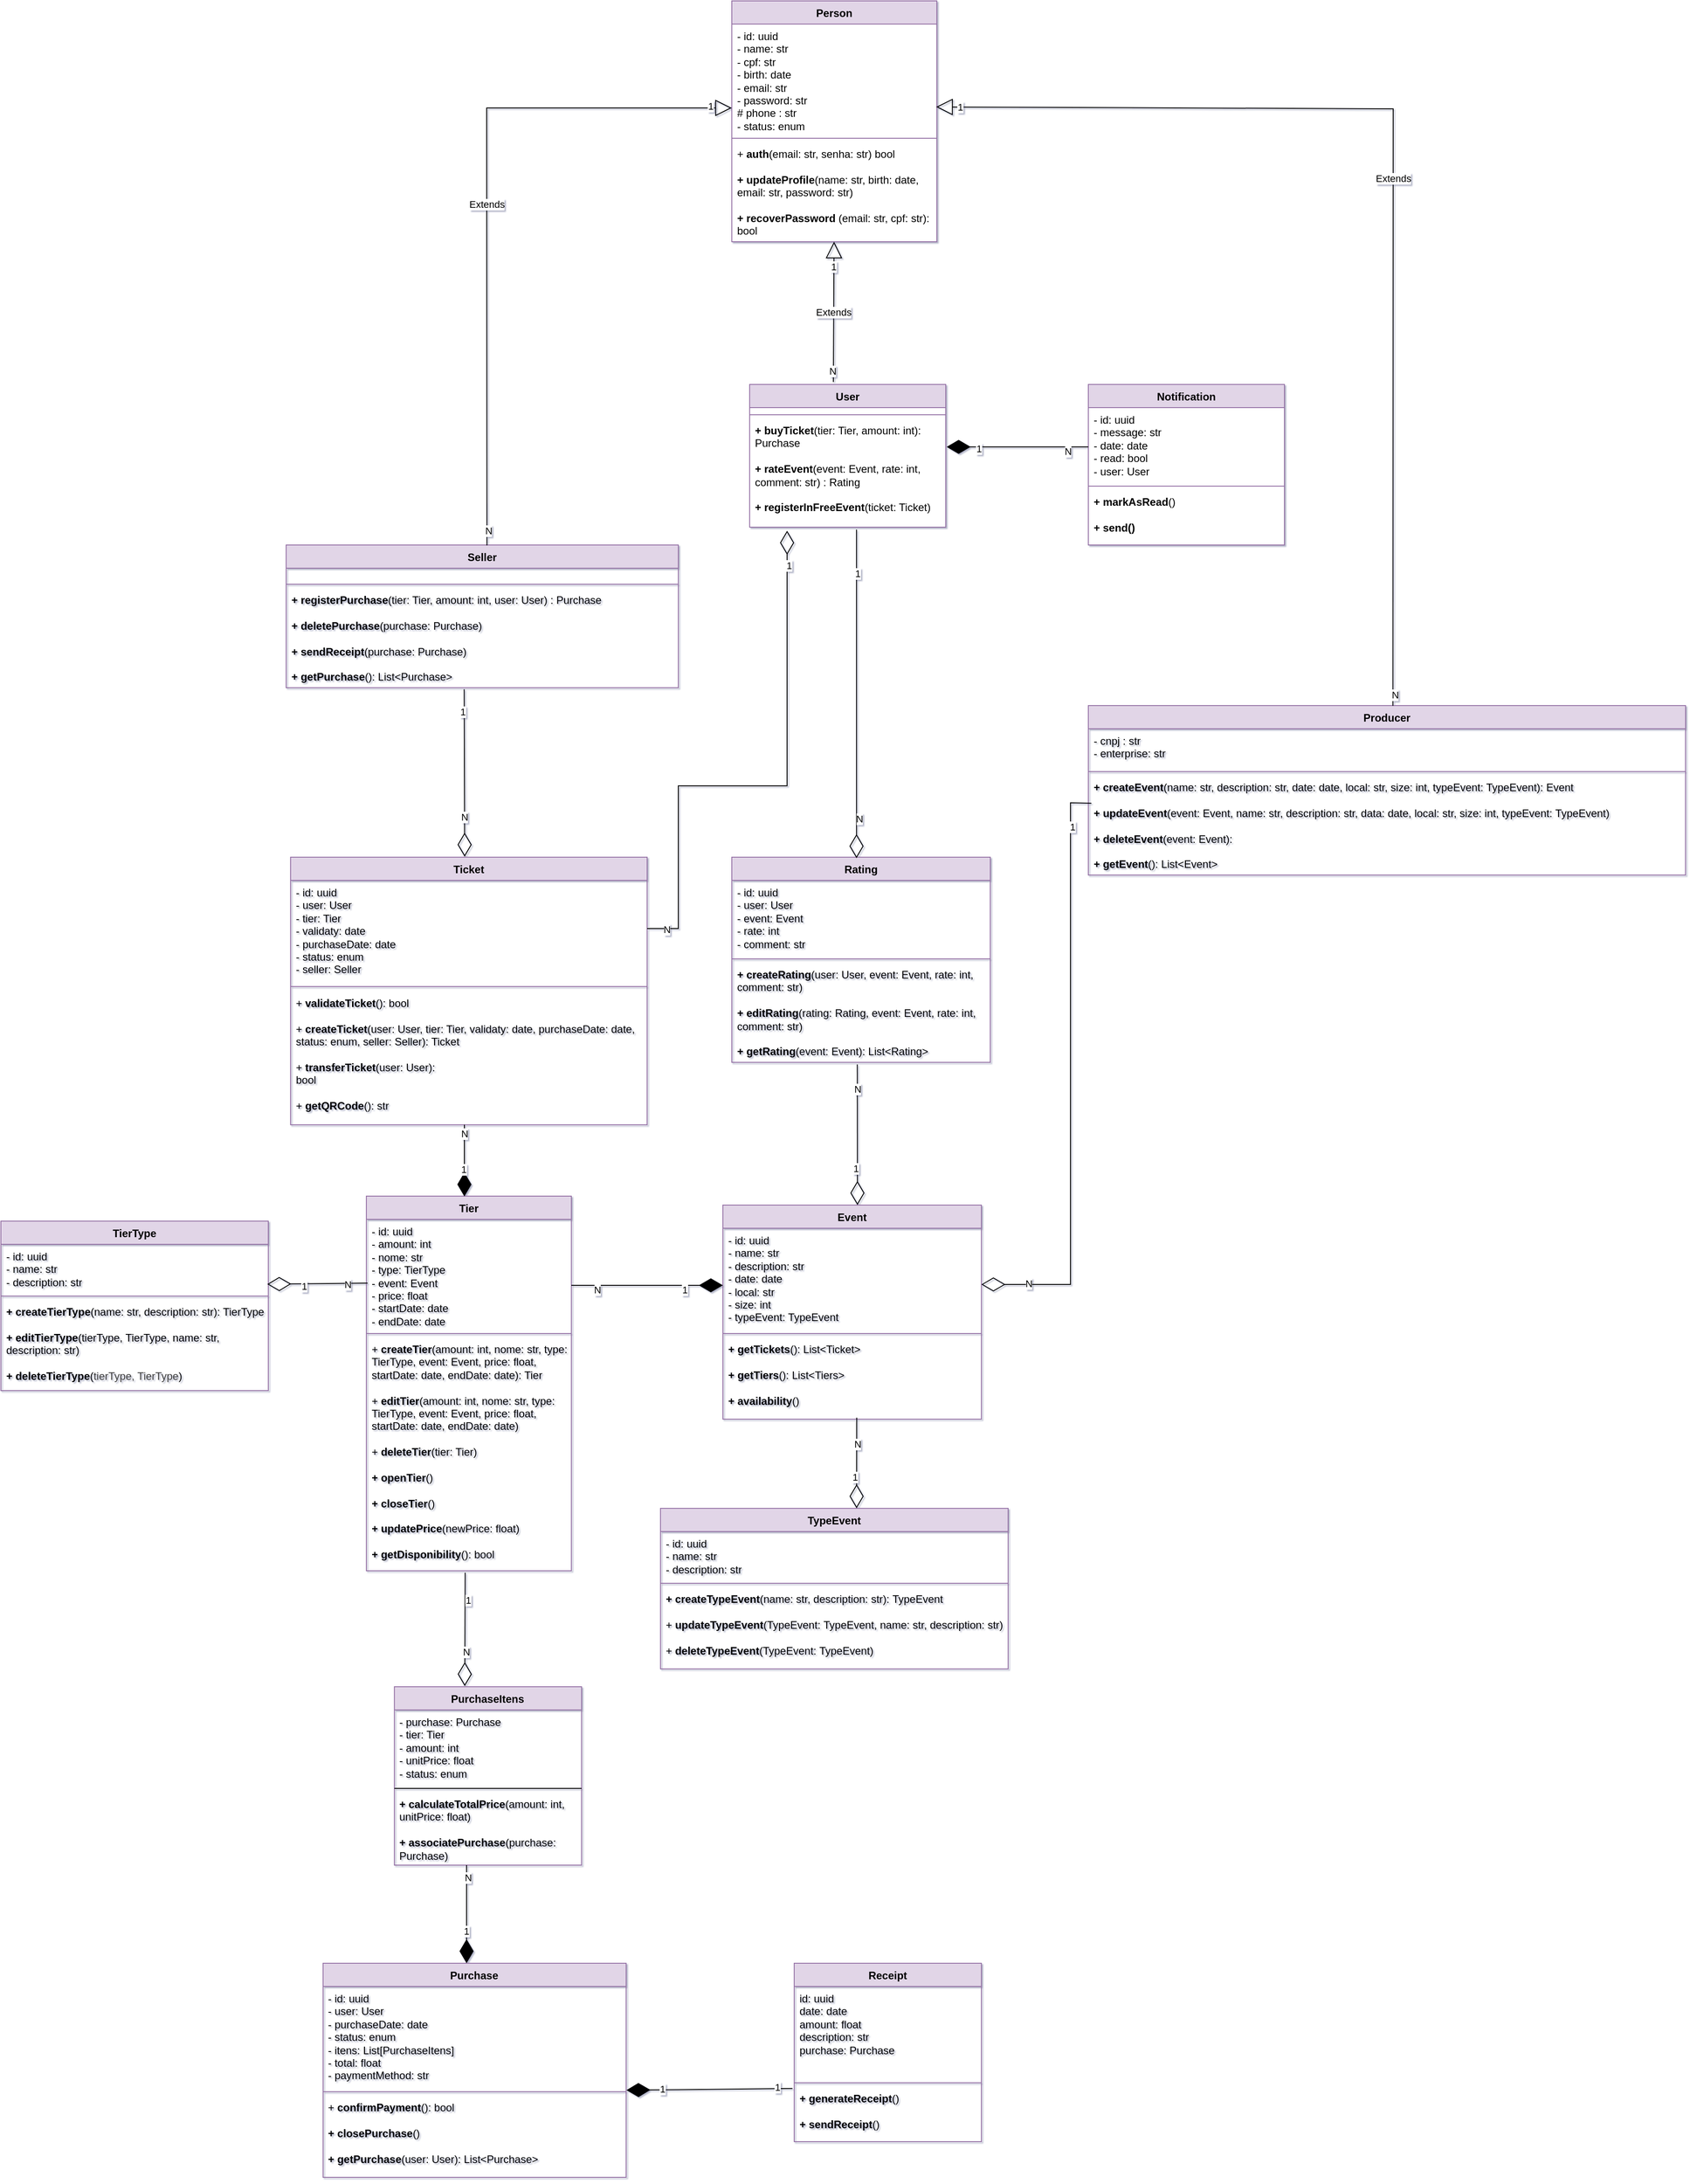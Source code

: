 <mxfile>
    <diagram id="XfVH0HAjjys5zsh1K343" name="Page-1">
        <mxGraphModel dx="1484" dy="1568" grid="1" gridSize="10" guides="1" tooltips="1" connect="1" arrows="1" fold="1" page="1" pageScale="1" pageWidth="827" pageHeight="1169" background="#ffffff" math="0" shadow="1">
            <root>
                <mxCell id="0"/>
                <mxCell id="1" parent="0"/>
                <mxCell id="6" value="Person" style="swimlane;fontStyle=1;align=center;verticalAlign=top;childLayout=stackLayout;horizontal=1;startSize=26;horizontalStack=0;resizeParent=1;resizeParentMax=0;resizeLast=0;collapsible=1;marginBottom=0;whiteSpace=wrap;html=1;fillColor=#e1d5e7;strokeColor=#9673a6;swimlaneLine=1;swimlaneFillColor=default;rounded=0;" parent="1" vertex="1">
                    <mxGeometry x="330" y="-990" width="230" height="270" as="geometry"/>
                </mxCell>
                <mxCell id="7" value="- id: uuid&lt;div&gt;- name: str&lt;/div&gt;&lt;div&gt;- cpf: str&lt;/div&gt;&lt;div&gt;- birth: date&lt;/div&gt;&lt;div&gt;&lt;div style=&quot;scrollbar-color: light-dark(#e2e2e2, #4b4b4b)&lt;br/&gt;&#x9;&#x9;&#x9;&#x9;&#x9;light-dark(#fbfbfb, var(--dark-panel-color));&quot;&gt;- email: str&lt;/div&gt;&lt;div style=&quot;scrollbar-color: light-dark(#e2e2e2, #4b4b4b)&lt;br/&gt;&#x9;&#x9;&#x9;&#x9;&#x9;light-dark(#fbfbfb, var(--dark-panel-color));&quot;&gt;- password: str&lt;/div&gt;&lt;div style=&quot;scrollbar-color: light-dark(#e2e2e2, #4b4b4b)&lt;br/&gt;&#x9;&#x9;&#x9;&#x9;&#x9;light-dark(#fbfbfb, var(--dark-panel-color));&quot;&gt;# phone : str&lt;/div&gt;&lt;/div&gt;&lt;div style=&quot;scrollbar-color: light-dark(#e2e2e2, #4b4b4b)&lt;br/&gt;&#x9;&#x9;&#x9;&#x9;&#x9;light-dark(#fbfbfb, var(--dark-panel-color));&quot;&gt;- status: enum&lt;/div&gt;&lt;div style=&quot;scrollbar-color: light-dark(#e2e2e2, #4b4b4b)&lt;br/&gt;&#x9;&#x9;&#x9;&#x9;&#x9;light-dark(#fbfbfb, var(--dark-panel-color));&quot;&gt;&lt;br&gt;&lt;/div&gt;" style="text;strokeColor=none;fillColor=none;align=left;verticalAlign=top;spacingLeft=4;spacingRight=4;overflow=hidden;rotatable=0;points=[[0,0.5],[1,0.5]];portConstraint=eastwest;whiteSpace=wrap;html=1;rounded=0;" parent="6" vertex="1">
                    <mxGeometry y="26" width="230" height="124" as="geometry"/>
                </mxCell>
                <mxCell id="8" value="" style="line;strokeWidth=1;fillColor=none;align=left;verticalAlign=middle;spacingTop=-1;spacingLeft=3;spacingRight=3;rotatable=0;labelPosition=right;points=[];portConstraint=eastwest;strokeColor=inherit;rounded=0;" parent="6" vertex="1">
                    <mxGeometry y="150" width="230" height="8" as="geometry"/>
                </mxCell>
                <mxCell id="9" value="+ &lt;b&gt;auth&lt;/b&gt;(email: str, senha: str) bool&lt;div&gt;&lt;font color=&quot;#000000&quot;&gt;&lt;br&gt;&lt;/font&gt;&lt;div&gt;&lt;b&gt;+ updateProfile&lt;/b&gt;(name: str, birth: date, email: str, password: str)&lt;/div&gt;&lt;div&gt;&lt;br&gt;&lt;/div&gt;&lt;div&gt;&lt;b&gt;+ recoverPassword &lt;/b&gt;(email: str, cpf: str): bool&lt;/div&gt;&lt;div&gt;&lt;br&gt;&lt;/div&gt;&lt;/div&gt;" style="text;strokeColor=none;fillColor=none;align=left;verticalAlign=top;spacingLeft=4;spacingRight=4;overflow=hidden;rotatable=0;points=[[0,0.5],[1,0.5]];portConstraint=eastwest;whiteSpace=wrap;html=1;rounded=0;" parent="6" vertex="1">
                    <mxGeometry y="158" width="230" height="112" as="geometry"/>
                </mxCell>
                <mxCell id="11" value="User" style="swimlane;fontStyle=1;align=center;verticalAlign=top;childLayout=stackLayout;horizontal=1;startSize=26;horizontalStack=0;resizeParent=1;resizeParentMax=0;resizeLast=0;collapsible=1;marginBottom=0;whiteSpace=wrap;html=1;fillColor=#e1d5e7;strokeColor=#9673a6;swimlaneFillColor=default;rounded=0;" parent="1" vertex="1">
                    <mxGeometry x="350" y="-560" width="220" height="160" as="geometry"/>
                </mxCell>
                <mxCell id="12" value="&lt;div style=&quot;scrollbar-color: light-dark(#e2e2e2, #4b4b4b)&lt;br/&gt;&#x9;&#x9;&#x9;&#x9;&#x9;light-dark(#fbfbfb, var(--dark-panel-color));&quot;&gt;&lt;br&gt;&lt;/div&gt;" style="text;strokeColor=none;fillColor=none;align=left;verticalAlign=top;spacingLeft=4;spacingRight=4;overflow=hidden;rotatable=0;points=[[0,0.5],[1,0.5]];portConstraint=eastwest;whiteSpace=wrap;html=1;rounded=0;" parent="11" vertex="1">
                    <mxGeometry y="26" width="220" height="4" as="geometry"/>
                </mxCell>
                <mxCell id="13" value="" style="line;strokeWidth=1;fillColor=none;align=left;verticalAlign=middle;spacingTop=-1;spacingLeft=3;spacingRight=3;rotatable=0;labelPosition=right;points=[];portConstraint=eastwest;strokeColor=inherit;rounded=0;" parent="11" vertex="1">
                    <mxGeometry y="30" width="220" height="8" as="geometry"/>
                </mxCell>
                <mxCell id="14" value="&lt;b&gt;+ buyTicket&lt;/b&gt;(tier: Tier, amount: int): Purchase&lt;div&gt;&lt;font color=&quot;#000000&quot;&gt;&lt;br&gt;&lt;/font&gt;&lt;div&gt;&lt;b&gt;+ rateEvent&lt;/b&gt;(event: Event, rate: int, comment: str) : Rating&lt;/div&gt;&lt;div&gt;&lt;br&gt;&lt;/div&gt;&lt;div&gt;&lt;b&gt;+ registerInFreeEvent&lt;/b&gt;(ticket: Ticket)&lt;/div&gt;&lt;/div&gt;" style="text;strokeColor=none;fillColor=none;align=left;verticalAlign=top;spacingLeft=4;spacingRight=4;overflow=hidden;rotatable=0;points=[[0,0.5],[1,0.5]];portConstraint=eastwest;whiteSpace=wrap;html=1;rounded=0;" parent="11" vertex="1">
                    <mxGeometry y="38" width="220" height="122" as="geometry"/>
                </mxCell>
                <mxCell id="15" value="Producer" style="swimlane;fontStyle=1;align=center;verticalAlign=top;childLayout=stackLayout;horizontal=1;startSize=26;horizontalStack=0;resizeParent=1;resizeParentMax=0;resizeLast=0;collapsible=1;marginBottom=0;whiteSpace=wrap;html=1;fillColor=#e1d5e7;strokeColor=#9673a6;rounded=0;" parent="1" vertex="1">
                    <mxGeometry x="730" y="-200" width="670" height="190" as="geometry"/>
                </mxCell>
                <mxCell id="16" value="&lt;div style=&quot;scrollbar-color: light-dark(#e2e2e2, #4b4b4b)&lt;br/&gt;&#x9;&#x9;&#x9;&#x9;&#x9;light-dark(#fbfbfb, var(--dark-panel-color));&quot;&gt;&lt;span style=&quot;background-color: transparent;&quot;&gt;- cnpj : str&lt;/span&gt;&lt;/div&gt;&lt;div style=&quot;scrollbar-color: light-dark(#e2e2e2, #4b4b4b)&lt;br/&gt;&#x9;&#x9;&#x9;&#x9;&#x9;light-dark(#fbfbfb, var(--dark-panel-color));&quot;&gt;- enterprise: str&lt;/div&gt;" style="text;strokeColor=none;fillColor=none;align=left;verticalAlign=top;spacingLeft=4;spacingRight=4;overflow=hidden;rotatable=0;points=[[0,0.5],[1,0.5]];portConstraint=eastwest;whiteSpace=wrap;html=1;rounded=0;" parent="15" vertex="1">
                    <mxGeometry y="26" width="670" height="44" as="geometry"/>
                </mxCell>
                <mxCell id="17" value="" style="line;strokeWidth=1;fillColor=none;align=left;verticalAlign=middle;spacingTop=-1;spacingLeft=3;spacingRight=3;rotatable=0;labelPosition=right;points=[];portConstraint=eastwest;strokeColor=inherit;rounded=0;" parent="15" vertex="1">
                    <mxGeometry y="70" width="670" height="8" as="geometry"/>
                </mxCell>
                <mxCell id="18" value="&lt;div&gt;&lt;font color=&quot;#000000&quot;&gt;&lt;b&gt;+ createEvent&lt;/b&gt;(name: str, description: str, date: date, local: str, size: int, typeEvent: TypeEvent): Event&lt;/font&gt;&lt;/div&gt;&lt;div&gt;&lt;font color=&quot;#000000&quot;&gt;&lt;br&gt;&lt;/font&gt;&lt;/div&gt;&lt;div&gt;&lt;b&gt;+ updateEvent&lt;/b&gt;(event: Event,&amp;nbsp;&lt;span style=&quot;color: rgb(0, 0, 0);&quot;&gt;name: str, description: str, data: date, local: str, size: int,&amp;nbsp;&lt;span style=&quot;color: rgb(0, 0, 0);&quot;&gt;typeEvent&lt;/span&gt;:&amp;nbsp;&lt;/span&gt;&lt;span style=&quot;color: rgb(0, 0, 0);&quot;&gt;TypeEvent&lt;/span&gt;)&lt;/div&gt;&lt;div&gt;&lt;br&gt;&lt;/div&gt;&lt;div&gt;&lt;b&gt;+ deleteEvent&lt;/b&gt;(event: Event):&lt;/div&gt;&lt;div&gt;&lt;br&gt;&lt;/div&gt;&lt;div&gt;&lt;b&gt;+ getEvent&lt;/b&gt;(): List&amp;lt;Event&amp;gt;&lt;/div&gt;" style="text;strokeColor=none;fillColor=none;align=left;verticalAlign=top;spacingLeft=4;spacingRight=4;overflow=hidden;rotatable=0;points=[[0,0.5],[1,0.5]];portConstraint=eastwest;whiteSpace=wrap;html=1;rounded=0;" parent="15" vertex="1">
                    <mxGeometry y="78" width="670" height="112" as="geometry"/>
                </mxCell>
                <mxCell id="26" value="Event" style="swimlane;fontStyle=1;align=center;verticalAlign=top;childLayout=stackLayout;horizontal=1;startSize=26;horizontalStack=0;resizeParent=1;resizeParentMax=0;resizeLast=0;collapsible=1;marginBottom=0;whiteSpace=wrap;html=1;fillColor=#e1d5e7;strokeColor=#9673a6;rounded=0;" parent="1" vertex="1">
                    <mxGeometry x="320" y="360" width="290" height="240" as="geometry"/>
                </mxCell>
                <mxCell id="27" value="&lt;div&gt;- id: uuid&lt;/div&gt;&lt;div&gt;- name: str&lt;/div&gt;&lt;div&gt;- description: str&lt;/div&gt;&lt;div&gt;- date: date&lt;/div&gt;&lt;div&gt;- local: str&lt;/div&gt;- size: int&lt;div&gt;- typeEvent: TypeEvent&lt;/div&gt;&lt;div&gt;&lt;br&gt;&lt;/div&gt;" style="text;strokeColor=none;fillColor=none;align=left;verticalAlign=top;spacingLeft=4;spacingRight=4;overflow=hidden;rotatable=0;points=[[0,0.5],[1,0.5]];portConstraint=eastwest;whiteSpace=wrap;html=1;rounded=0;" parent="26" vertex="1">
                    <mxGeometry y="26" width="290" height="114" as="geometry"/>
                </mxCell>
                <mxCell id="28" value="" style="line;strokeWidth=1;fillColor=none;align=left;verticalAlign=middle;spacingTop=-1;spacingLeft=3;spacingRight=3;rotatable=0;labelPosition=right;points=[];portConstraint=eastwest;strokeColor=inherit;rounded=0;" parent="26" vertex="1">
                    <mxGeometry y="140" width="290" height="8" as="geometry"/>
                </mxCell>
                <mxCell id="29" value="&lt;b&gt;+ getTickets&lt;/b&gt;(): List&amp;lt;Ticket&amp;gt;&lt;div&gt;&lt;br&gt;&lt;/div&gt;&lt;div&gt;&lt;b&gt;+ getTiers&lt;/b&gt;(): List&amp;lt;Tiers&amp;gt;&lt;/div&gt;&lt;div&gt;&lt;br&gt;&lt;/div&gt;&lt;div&gt;&lt;b&gt;+ availability&lt;/b&gt;()&lt;/div&gt;" style="text;strokeColor=none;fillColor=none;align=left;verticalAlign=top;spacingLeft=4;spacingRight=4;overflow=hidden;rotatable=0;points=[[0,0.5],[1,0.5]];portConstraint=eastwest;whiteSpace=wrap;html=1;rounded=0;" parent="26" vertex="1">
                    <mxGeometry y="148" width="290" height="92" as="geometry"/>
                </mxCell>
                <mxCell id="30" value="Ticket" style="swimlane;fontStyle=1;align=center;verticalAlign=top;childLayout=stackLayout;horizontal=1;startSize=26;horizontalStack=0;resizeParent=1;resizeParentMax=0;resizeLast=0;collapsible=1;marginBottom=0;whiteSpace=wrap;html=1;fillColor=#e1d5e7;strokeColor=#9673a6;rounded=0;" parent="1" vertex="1">
                    <mxGeometry x="-165" y="-30" width="400" height="300" as="geometry"/>
                </mxCell>
                <mxCell id="31" value="&lt;div&gt;- id: uuid&lt;/div&gt;&lt;div&gt;&lt;span style=&quot;background-color: transparent;&quot;&gt;- user: User&lt;/span&gt;&lt;/div&gt;&lt;div&gt;- tier: Tier&lt;/div&gt;&lt;div&gt;- validaty: date&lt;/div&gt;&lt;div&gt;- purchaseDate: date&lt;/div&gt;&lt;div&gt;- status: enum&lt;/div&gt;&lt;div&gt;- seller: Seller&lt;/div&gt;&lt;div&gt;&lt;br&gt;&lt;/div&gt;" style="text;strokeColor=none;fillColor=none;align=left;verticalAlign=top;spacingLeft=4;spacingRight=4;overflow=hidden;rotatable=0;points=[[0,0.5],[1,0.5]];portConstraint=eastwest;whiteSpace=wrap;html=1;rounded=0;" parent="30" vertex="1">
                    <mxGeometry y="26" width="400" height="114" as="geometry"/>
                </mxCell>
                <mxCell id="32" value="" style="line;strokeWidth=1;fillColor=none;align=left;verticalAlign=middle;spacingTop=-1;spacingLeft=3;spacingRight=3;rotatable=0;labelPosition=right;points=[];portConstraint=eastwest;strokeColor=inherit;rounded=0;" parent="30" vertex="1">
                    <mxGeometry y="140" width="400" height="10" as="geometry"/>
                </mxCell>
                <mxCell id="33" value="&lt;div&gt;+ &lt;b&gt;validateTicket&lt;/b&gt;(): bool&lt;/div&gt;&lt;div&gt;&lt;br&gt;&lt;/div&gt;&lt;div&gt;+ &lt;b&gt;createTicket&lt;/b&gt;(user: User, tier: Tier, validaty: date, purchaseDate: date, status: enum, seller: Seller): Ticket&lt;/div&gt;&lt;div&gt;&lt;br&gt;&lt;/div&gt;&lt;div&gt;+ &lt;b&gt;transferTicket&lt;/b&gt;(user: User):&amp;nbsp;&lt;/div&gt;&lt;div&gt;bool&lt;/div&gt;&lt;div&gt;&lt;br&gt;&lt;/div&gt;&lt;div&gt;+ &lt;b&gt;getQRCode&lt;/b&gt;(): str&lt;/div&gt;" style="text;strokeColor=none;fillColor=none;align=left;verticalAlign=top;spacingLeft=4;spacingRight=4;overflow=hidden;rotatable=0;points=[[0,0.5],[1,0.5]];portConstraint=eastwest;whiteSpace=wrap;html=1;rounded=0;" parent="30" vertex="1">
                    <mxGeometry y="150" width="400" height="150" as="geometry"/>
                </mxCell>
                <mxCell id="34" value="Rating" style="swimlane;fontStyle=1;align=center;verticalAlign=top;childLayout=stackLayout;horizontal=1;startSize=26;horizontalStack=0;resizeParent=1;resizeParentMax=0;resizeLast=0;collapsible=1;marginBottom=0;whiteSpace=wrap;html=1;fillColor=#e1d5e7;strokeColor=#9673a6;rounded=0;" parent="1" vertex="1">
                    <mxGeometry x="330" y="-30" width="290" height="230" as="geometry"/>
                </mxCell>
                <mxCell id="35" value="&lt;div&gt;- id: uuid&lt;/div&gt;- user: User&lt;div&gt;- event: Event&lt;/div&gt;&lt;div&gt;- rate: int&amp;nbsp;&lt;/div&gt;&lt;div&gt;- comment: str&lt;/div&gt;&lt;div&gt;&lt;br&gt;&lt;/div&gt;" style="text;strokeColor=none;fillColor=none;align=left;verticalAlign=top;spacingLeft=4;spacingRight=4;overflow=hidden;rotatable=0;points=[[0,0.5],[1,0.5]];portConstraint=eastwest;whiteSpace=wrap;html=1;rounded=0;" parent="34" vertex="1">
                    <mxGeometry y="26" width="290" height="84" as="geometry"/>
                </mxCell>
                <mxCell id="36" value="" style="line;strokeWidth=1;fillColor=none;align=left;verticalAlign=middle;spacingTop=-1;spacingLeft=3;spacingRight=3;rotatable=0;labelPosition=right;points=[];portConstraint=eastwest;strokeColor=inherit;rounded=0;" parent="34" vertex="1">
                    <mxGeometry y="110" width="290" height="8" as="geometry"/>
                </mxCell>
                <mxCell id="37" value="&lt;b&gt;+ createRating&lt;/b&gt;(user: User, event: Event, rate: int, comment: str)&lt;div&gt;&lt;font color=&quot;#000000&quot;&gt;&lt;br&gt;&lt;/font&gt;&lt;div&gt;&lt;b&gt;+ editRating&lt;/b&gt;(rating: Rating, event: Event, rate: int, comment: str)&lt;/div&gt;&lt;div&gt;&lt;br&gt;&lt;/div&gt;&lt;div&gt;&lt;b&gt;+ getRating&lt;/b&gt;(event: Event): List&amp;lt;Rating&amp;gt;&lt;/div&gt;&lt;div&gt;&lt;br&gt;&lt;/div&gt;&lt;/div&gt;" style="text;strokeColor=none;fillColor=none;align=left;verticalAlign=top;spacingLeft=4;spacingRight=4;overflow=hidden;rotatable=0;points=[[0,0.5],[1,0.5]];portConstraint=eastwest;whiteSpace=wrap;html=1;rounded=0;" parent="34" vertex="1">
                    <mxGeometry y="118" width="290" height="112" as="geometry"/>
                </mxCell>
                <mxCell id="42" value="Tier" style="swimlane;fontStyle=1;align=center;verticalAlign=top;childLayout=stackLayout;horizontal=1;startSize=26;horizontalStack=0;resizeParent=1;resizeParentMax=0;resizeLast=0;collapsible=1;marginBottom=0;whiteSpace=wrap;html=1;fillColor=#e1d5e7;strokeColor=#9673a6;rounded=0;" parent="1" vertex="1">
                    <mxGeometry x="-80" y="350" width="230" height="420" as="geometry"/>
                </mxCell>
                <mxCell id="43" value="&lt;div&gt;&lt;span style=&quot;color: rgb(0, 0, 0);&quot;&gt;- id: uuid&lt;/span&gt;&lt;/div&gt;&lt;div&gt;- amount: int&lt;/div&gt;&lt;div&gt;- nome: str&lt;/div&gt;&lt;div&gt;- type: TierType&lt;/div&gt;&lt;div&gt;- event: Event&lt;/div&gt;&lt;div&gt;- price: float&lt;/div&gt;&lt;div&gt;- startDate: date&lt;/div&gt;&lt;div&gt;- endDate: date&lt;/div&gt;" style="text;align=left;verticalAlign=top;spacingLeft=4;spacingRight=4;overflow=hidden;rotatable=0;points=[[0,0.5],[1,0.5]];portConstraint=eastwest;whiteSpace=wrap;html=1;rounded=0;" parent="42" vertex="1">
                    <mxGeometry y="26" width="230" height="124" as="geometry"/>
                </mxCell>
                <mxCell id="44" value="" style="line;strokeWidth=1;fillColor=none;align=left;verticalAlign=middle;spacingTop=-1;spacingLeft=3;spacingRight=3;rotatable=0;labelPosition=right;points=[];portConstraint=eastwest;strokeColor=inherit;rounded=0;" parent="42" vertex="1">
                    <mxGeometry y="150" width="230" height="8" as="geometry"/>
                </mxCell>
                <mxCell id="45" value="&lt;div&gt;+ &lt;b&gt;createTier&lt;/b&gt;(amount: int, nome: str, type: TierType, event: Event, price: float, startDate: date, endDate: date): Tier&lt;/div&gt;&lt;div&gt;&lt;br&gt;&lt;/div&gt;&lt;div&gt;+ &lt;b&gt;editTier&lt;/b&gt;(amount: int, nome: str, type: TierType, event: Event, price: float, startDate: date, endDate: date)&lt;/div&gt;&lt;div&gt;&lt;br&gt;&lt;/div&gt;&lt;div&gt;+ &lt;b&gt;deleteTier&lt;/b&gt;(tier: Tier)&lt;/div&gt;&lt;div&gt;&lt;br&gt;&lt;/div&gt;&lt;b&gt;+ openTier&lt;/b&gt;()&lt;div&gt;&lt;font color=&quot;#000000&quot;&gt;&lt;br&gt;&lt;/font&gt;&lt;div&gt;&lt;b&gt;+ closeTier&lt;/b&gt;()&lt;/div&gt;&lt;div&gt;&lt;br&gt;&lt;/div&gt;&lt;div&gt;&lt;b&gt;+ updatePrice&lt;/b&gt;(newPrice: float)&lt;/div&gt;&lt;div&gt;&lt;br&gt;&lt;/div&gt;&lt;div&gt;&lt;b&gt;+ getDisponibility&lt;/b&gt;(): bool&lt;/div&gt;&lt;/div&gt;" style="text;strokeColor=none;fillColor=none;align=left;verticalAlign=top;spacingLeft=4;spacingRight=4;overflow=hidden;rotatable=0;points=[[0,0.5],[1,0.5]];portConstraint=eastwest;whiteSpace=wrap;html=1;rounded=0;" parent="42" vertex="1">
                    <mxGeometry y="158" width="230" height="262" as="geometry"/>
                </mxCell>
                <mxCell id="59" value="" style="endArrow=diamondThin;endFill=1;endSize=24;html=1;entryX=0.5;entryY=0;entryDx=0;entryDy=0;rounded=0;" parent="1" edge="1">
                    <mxGeometry width="160" relative="1" as="geometry">
                        <mxPoint x="30" y="270" as="sourcePoint"/>
                        <mxPoint x="30.0" y="350.33" as="targetPoint"/>
                        <Array as="points"/>
                    </mxGeometry>
                </mxCell>
                <mxCell id="156" value="N" style="edgeLabel;html=1;align=center;verticalAlign=middle;resizable=0;points=[];rounded=0;" parent="59" connectable="0" vertex="1">
                    <mxGeometry x="-0.758" y="-1" relative="1" as="geometry">
                        <mxPoint x="1" as="offset"/>
                    </mxGeometry>
                </mxCell>
                <mxCell id="157" value="1" style="edgeLabel;html=1;align=center;verticalAlign=middle;resizable=0;points=[];rounded=0;" parent="59" connectable="0" vertex="1">
                    <mxGeometry x="0.551" y="-1" relative="1" as="geometry">
                        <mxPoint y="-13" as="offset"/>
                    </mxGeometry>
                </mxCell>
                <mxCell id="60" value="Purchase" style="swimlane;fontStyle=1;align=center;verticalAlign=top;childLayout=stackLayout;horizontal=1;startSize=26;horizontalStack=0;resizeParent=1;resizeParentMax=0;resizeLast=0;collapsible=1;marginBottom=0;whiteSpace=wrap;html=1;fillColor=#e1d5e7;strokeColor=#9673a6;rounded=0;" parent="1" vertex="1">
                    <mxGeometry x="-128.56" y="1210" width="340" height="240" as="geometry"/>
                </mxCell>
                <mxCell id="61" value="&lt;div&gt;- id: uuid&lt;/div&gt;&lt;div&gt;- user: User&lt;/div&gt;&lt;div&gt;- purchaseDate: date&lt;/div&gt;&lt;div&gt;- status: enum&lt;/div&gt;&lt;div&gt;- itens: List[PurchaseItens]&amp;nbsp;&lt;/div&gt;&lt;div&gt;- total: float&lt;/div&gt;&lt;div&gt;- paymentMethod: str&lt;/div&gt;" style="text;strokeColor=none;fillColor=none;align=left;verticalAlign=top;spacingLeft=4;spacingRight=4;overflow=hidden;rotatable=0;points=[[0,0.5],[1,0.5]];portConstraint=eastwest;whiteSpace=wrap;html=1;rounded=0;" parent="60" vertex="1">
                    <mxGeometry y="26" width="340" height="114" as="geometry"/>
                </mxCell>
                <mxCell id="62" value="" style="line;strokeWidth=1;fillColor=none;align=left;verticalAlign=middle;spacingTop=-1;spacingLeft=3;spacingRight=3;rotatable=0;labelPosition=right;points=[];portConstraint=eastwest;strokeColor=inherit;rounded=0;" parent="60" vertex="1">
                    <mxGeometry y="140" width="340" height="8" as="geometry"/>
                </mxCell>
                <mxCell id="63" value="&lt;span style=&quot;color: rgb(0, 0, 0);&quot;&gt;+&amp;nbsp;&lt;b&gt;confirmPayment&lt;/b&gt;(): bool&lt;/span&gt;&lt;div&gt;&lt;font color=&quot;#000000&quot;&gt;&lt;br&gt;&lt;/font&gt;&lt;div style=&quot;scrollbar-color: light-dark(#e2e2e2, #4b4b4b)&lt;br/&gt;&#x9;&#x9;&#x9;&#x9;&#x9;light-dark(#fbfbfb, var(--dark-panel-color));&quot;&gt;&lt;b&gt;+ closePurchase&lt;/b&gt;()&lt;/div&gt;&lt;div style=&quot;scrollbar-color: light-dark(#e2e2e2, #4b4b4b)&lt;br/&gt;&#x9;&#x9;&#x9;&#x9;&#x9;light-dark(#fbfbfb, var(--dark-panel-color));&quot;&gt;&lt;br&gt;&lt;/div&gt;&lt;div style=&quot;scrollbar-color: light-dark(#e2e2e2, #4b4b4b)&lt;br/&gt;&#x9;&#x9;&#x9;&#x9;&#x9;light-dark(#fbfbfb, var(--dark-panel-color));&quot;&gt;&lt;b&gt;+ getPurchase&lt;/b&gt;(user: User): List&amp;lt;Purchase&amp;gt;&lt;/div&gt;&lt;/div&gt;" style="text;strokeColor=none;fillColor=none;align=left;verticalAlign=top;spacingLeft=4;spacingRight=4;overflow=hidden;rotatable=0;points=[[0,0.5],[1,0.5]];portConstraint=eastwest;whiteSpace=wrap;html=1;rounded=0;" parent="60" vertex="1">
                    <mxGeometry y="148" width="340" height="92" as="geometry"/>
                </mxCell>
                <mxCell id="68" value="PurchaseItens" style="swimlane;fontStyle=1;align=center;verticalAlign=top;childLayout=stackLayout;horizontal=1;startSize=26;horizontalStack=0;resizeParent=1;resizeParentMax=0;resizeLast=0;collapsible=1;marginBottom=0;whiteSpace=wrap;html=1;fillColor=#e1d5e7;strokeColor=#9673a6;rounded=0;" parent="1" vertex="1">
                    <mxGeometry x="-48.56" y="900" width="210" height="200" as="geometry"/>
                </mxCell>
                <mxCell id="69" value="&lt;span style=&quot;background-color: transparent;&quot;&gt;- purchase: Purchase&lt;/span&gt;&lt;div&gt;- tier: Tier&lt;/div&gt;&lt;div&gt;- amount: int&lt;/div&gt;&lt;div&gt;- unitPrice: float&lt;/div&gt;&lt;div&gt;&lt;span style=&quot;background-color: transparent;&quot;&gt;- status: enum&lt;/span&gt;&lt;/div&gt;" style="text;align=left;verticalAlign=top;spacingLeft=4;spacingRight=4;overflow=hidden;rotatable=0;points=[[0,0.5],[1,0.5]];portConstraint=eastwest;whiteSpace=wrap;html=1;rounded=0;" parent="68" vertex="1">
                    <mxGeometry y="26" width="210" height="84" as="geometry"/>
                </mxCell>
                <mxCell id="70" value="" style="line;strokeWidth=1;align=left;verticalAlign=middle;spacingTop=-1;spacingLeft=3;spacingRight=3;rotatable=0;labelPosition=right;points=[];portConstraint=eastwest;rounded=0;" parent="68" vertex="1">
                    <mxGeometry y="110" width="210" height="8" as="geometry"/>
                </mxCell>
                <mxCell id="71" value="&lt;b&gt;+ calculateTotalPrice&lt;/b&gt;(amount: int, unitPrice: float)&lt;div&gt;&lt;font color=&quot;#000000&quot;&gt;&lt;br&gt;&lt;/font&gt;&lt;div&gt;&lt;b&gt;+ associatePurchase&lt;/b&gt;(purchase: Purchase)&lt;/div&gt;&lt;/div&gt;" style="text;align=left;verticalAlign=top;spacingLeft=4;spacingRight=4;overflow=hidden;rotatable=0;points=[[0,0.5],[1,0.5]];portConstraint=eastwest;whiteSpace=wrap;html=1;rounded=0;" parent="68" vertex="1">
                    <mxGeometry y="118" width="210" height="82" as="geometry"/>
                </mxCell>
                <mxCell id="72" value="" style="endArrow=diamondThin;endFill=1;endSize=24;html=1;entryX=0.5;entryY=0;entryDx=0;entryDy=0;rounded=0;" parent="1" edge="1">
                    <mxGeometry width="160" relative="1" as="geometry">
                        <mxPoint x="32.44" y="1100" as="sourcePoint"/>
                        <mxPoint x="32.44" y="1210" as="targetPoint"/>
                        <Array as="points"/>
                    </mxGeometry>
                </mxCell>
                <mxCell id="175" value="N" style="edgeLabel;html=1;align=center;verticalAlign=middle;resizable=0;points=[];rounded=0;" parent="72" connectable="0" vertex="1">
                    <mxGeometry x="-0.742" y="1" relative="1" as="geometry">
                        <mxPoint as="offset"/>
                    </mxGeometry>
                </mxCell>
                <mxCell id="176" value="1" style="edgeLabel;html=1;align=center;verticalAlign=middle;resizable=0;points=[];rounded=0;" parent="72" connectable="0" vertex="1">
                    <mxGeometry x="0.335" y="-1" relative="1" as="geometry">
                        <mxPoint as="offset"/>
                    </mxGeometry>
                </mxCell>
                <mxCell id="76" value="" style="endArrow=diamondThin;endFill=0;endSize=24;html=1;exitX=0.465;exitY=1.021;exitDx=0;exitDy=0;exitPerimeter=0;entryX=0.5;entryY=0;entryDx=0;entryDy=0;rounded=0;" parent="1" edge="1">
                    <mxGeometry width="160" relative="1" as="geometry">
                        <mxPoint x="470.79" y="202.352" as="sourcePoint"/>
                        <mxPoint x="470.94" y="360.0" as="targetPoint"/>
                        <Array as="points"/>
                    </mxGeometry>
                </mxCell>
                <mxCell id="165" value="N" style="edgeLabel;html=1;align=center;verticalAlign=middle;resizable=0;points=[];rounded=0;" parent="76" connectable="0" vertex="1">
                    <mxGeometry x="-0.666" relative="1" as="geometry">
                        <mxPoint y="1" as="offset"/>
                    </mxGeometry>
                </mxCell>
                <mxCell id="166" value="1" style="edgeLabel;html=1;align=center;verticalAlign=middle;resizable=0;points=[];rounded=0;" parent="76" connectable="0" vertex="1">
                    <mxGeometry x="0.467" y="-2" relative="1" as="geometry">
                        <mxPoint y="1" as="offset"/>
                    </mxGeometry>
                </mxCell>
                <mxCell id="77" value="" style="endArrow=diamondThin;endFill=0;endSize=24;html=1;entryX=0.191;entryY=1.033;entryDx=0;entryDy=0;entryPerimeter=0;rounded=0;" parent="1" target="14" edge="1">
                    <mxGeometry width="160" relative="1" as="geometry">
                        <mxPoint x="235" y="50" as="sourcePoint"/>
                        <mxPoint x="350" y="-330" as="targetPoint"/>
                        <Array as="points">
                            <mxPoint x="270" y="50"/>
                            <mxPoint x="270" y="-110"/>
                            <mxPoint x="330" y="-110"/>
                            <mxPoint x="392" y="-110"/>
                        </Array>
                    </mxGeometry>
                </mxCell>
                <mxCell id="153" value="1" style="edgeLabel;html=1;align=center;verticalAlign=middle;resizable=0;points=[];rounded=0;" parent="77" connectable="0" vertex="1">
                    <mxGeometry x="0.871" y="-2" relative="1" as="geometry">
                        <mxPoint as="offset"/>
                    </mxGeometry>
                </mxCell>
                <mxCell id="154" value="N" style="edgeLabel;html=1;align=center;verticalAlign=middle;resizable=0;points=[];rounded=0;" parent="77" connectable="0" vertex="1">
                    <mxGeometry x="-0.927" y="-1" relative="1" as="geometry">
                        <mxPoint as="offset"/>
                    </mxGeometry>
                </mxCell>
                <mxCell id="80" value="TypeEvent" style="swimlane;fontStyle=1;align=center;verticalAlign=top;childLayout=stackLayout;horizontal=1;startSize=26;horizontalStack=0;resizeParent=1;resizeParentMax=0;resizeLast=0;collapsible=1;marginBottom=0;whiteSpace=wrap;html=1;fillColor=#e1d5e7;strokeColor=#9673a6;rounded=0;" parent="1" vertex="1">
                    <mxGeometry x="250" y="700" width="390" height="180" as="geometry"/>
                </mxCell>
                <mxCell id="81" value="&lt;div&gt;- id: uuid&lt;/div&gt;&lt;div&gt;- name: str&lt;/div&gt;&lt;div&gt;- description: str&lt;/div&gt;" style="text;strokeColor=none;fillColor=none;align=left;verticalAlign=top;spacingLeft=4;spacingRight=4;overflow=hidden;rotatable=0;points=[[0,0.5],[1,0.5]];portConstraint=eastwest;whiteSpace=wrap;html=1;rounded=0;" parent="80" vertex="1">
                    <mxGeometry y="26" width="390" height="54" as="geometry"/>
                </mxCell>
                <mxCell id="82" value="" style="line;strokeWidth=1;fillColor=none;align=left;verticalAlign=middle;spacingTop=-1;spacingLeft=3;spacingRight=3;rotatable=0;labelPosition=right;points=[];portConstraint=eastwest;strokeColor=inherit;rounded=0;" parent="80" vertex="1">
                    <mxGeometry y="80" width="390" height="8" as="geometry"/>
                </mxCell>
                <mxCell id="83" value="&lt;b&gt;+ createTypeEvent&lt;/b&gt;(name: str, description: str):&amp;nbsp;&lt;span style=&quot;color: rgb(0, 0, 0);&quot;&gt;TypeEvent&lt;/span&gt;&lt;div&gt;&lt;font color=&quot;#000000&quot;&gt;&lt;br&gt;&lt;/font&gt;&lt;/div&gt;&lt;div&gt;&lt;font color=&quot;#000000&quot;&gt;+&amp;nbsp;&lt;b&gt;updateTypeEvent&lt;/b&gt;(&lt;span style=&quot;color: rgb(0, 0, 0);&quot;&gt;TypeEvent&lt;/span&gt;:&amp;nbsp;&lt;span style=&quot;color: rgb(0, 0, 0);&quot;&gt;TypeEvent&lt;/span&gt;,&amp;nbsp;&lt;span style=&quot;color: rgb(0, 0, 0);&quot;&gt;name: str, description: str&lt;/span&gt;)&lt;/font&gt;&lt;/div&gt;&lt;div&gt;&lt;font color=&quot;#000000&quot;&gt;&lt;br&gt;&lt;/font&gt;&lt;/div&gt;&lt;div&gt;&lt;font color=&quot;#000000&quot;&gt;+&amp;nbsp;&lt;b&gt;deleteTypeEvent&lt;/b&gt;(&lt;span style=&quot;color: rgb(0, 0, 0);&quot;&gt;TypeEvent&lt;/span&gt;:&amp;nbsp;&lt;span style=&quot;color: rgb(0, 0, 0);&quot;&gt;TypeEvent&lt;/span&gt;)&lt;br&gt;&lt;/font&gt;&lt;div&gt;&lt;br&gt;&lt;/div&gt;&lt;/div&gt;" style="text;strokeColor=none;fillColor=none;align=left;verticalAlign=top;spacingLeft=4;spacingRight=4;overflow=hidden;rotatable=0;points=[[0,0.5],[1,0.5]];portConstraint=eastwest;whiteSpace=wrap;html=1;rounded=0;" parent="80" vertex="1">
                    <mxGeometry y="88" width="390" height="92" as="geometry"/>
                </mxCell>
                <mxCell id="84" value="TierType" style="swimlane;fontStyle=1;align=center;verticalAlign=top;childLayout=stackLayout;horizontal=1;startSize=26;horizontalStack=0;resizeParent=1;resizeParentMax=0;resizeLast=0;collapsible=1;marginBottom=0;whiteSpace=wrap;html=1;fillColor=#e1d5e7;strokeColor=#9673a6;rounded=0;" parent="1" vertex="1">
                    <mxGeometry x="-490" y="378" width="300" height="190" as="geometry"/>
                </mxCell>
                <mxCell id="85" value="&lt;div&gt;&lt;span style=&quot;color: rgb(0, 0, 0);&quot;&gt;- id: uuid&lt;/span&gt;&lt;/div&gt;&lt;div&gt;- name: str&lt;/div&gt;&lt;div&gt;- description: str&lt;/div&gt;" style="text;strokeColor=none;fillColor=none;align=left;verticalAlign=top;spacingLeft=4;spacingRight=4;overflow=hidden;rotatable=0;points=[[0,0.5],[1,0.5]];portConstraint=eastwest;whiteSpace=wrap;html=1;rounded=0;" parent="84" vertex="1">
                    <mxGeometry y="26" width="300" height="54" as="geometry"/>
                </mxCell>
                <mxCell id="86" value="" style="line;strokeWidth=1;fillColor=none;align=left;verticalAlign=middle;spacingTop=-1;spacingLeft=3;spacingRight=3;rotatable=0;labelPosition=right;points=[];portConstraint=eastwest;strokeColor=inherit;rounded=0;" parent="84" vertex="1">
                    <mxGeometry y="80" width="300" height="8" as="geometry"/>
                </mxCell>
                <mxCell id="87" value="&lt;b&gt;+ createTierType&lt;/b&gt;(name: str, description: str): TierType&lt;div&gt;&lt;br&gt;&lt;/div&gt;&lt;div&gt;&lt;b&gt;+ editTierType&lt;/b&gt;(tierType, TierType,&amp;nbsp;&lt;span style=&quot;color: rgb(0, 0, 0);&quot;&gt;name: str, description: str&lt;/span&gt;)&lt;/div&gt;&lt;div&gt;&lt;br&gt;&lt;/div&gt;&lt;div&gt;&lt;b&gt;+ deleteTierType&lt;/b&gt;(&lt;span style=&quot;color: rgb(63, 63, 63);&quot;&gt;tierType, TierType&lt;/span&gt;)&lt;/div&gt;" style="text;strokeColor=none;fillColor=none;align=left;verticalAlign=top;spacingLeft=4;spacingRight=4;overflow=hidden;rotatable=0;points=[[0,0.5],[1,0.5]];portConstraint=eastwest;whiteSpace=wrap;html=1;rounded=0;" parent="84" vertex="1">
                    <mxGeometry y="88" width="300" height="102" as="geometry"/>
                </mxCell>
                <mxCell id="91" value="" style="endArrow=diamondThin;endFill=0;endSize=24;html=1;exitX=0.432;exitY=0.982;exitDx=0;exitDy=0;exitPerimeter=0;rounded=0;" parent="1" edge="1">
                    <mxGeometry width="160" relative="1" as="geometry">
                        <mxPoint x="470.15" y="598.344" as="sourcePoint"/>
                        <mxPoint x="470.001" y="700" as="targetPoint"/>
                    </mxGeometry>
                </mxCell>
                <mxCell id="173" value="1" style="edgeLabel;html=1;align=center;verticalAlign=middle;resizable=0;points=[];rounded=0;" parent="91" connectable="0" vertex="1">
                    <mxGeometry x="0.321" y="-2" relative="1" as="geometry">
                        <mxPoint y="-1" as="offset"/>
                    </mxGeometry>
                </mxCell>
                <mxCell id="174" value="N" style="edgeLabel;html=1;align=center;verticalAlign=middle;resizable=0;points=[];rounded=0;" parent="91" connectable="0" vertex="1">
                    <mxGeometry x="-0.406" y="1" relative="1" as="geometry">
                        <mxPoint y="-1" as="offset"/>
                    </mxGeometry>
                </mxCell>
                <mxCell id="95" value="" style="endArrow=diamondThin;endFill=1;endSize=24;html=1;exitX=1.001;exitY=0.715;exitDx=0;exitDy=0;exitPerimeter=0;entryX=0.017;entryY=0.69;entryDx=0;entryDy=0;entryPerimeter=0;rounded=0;" parent="1" edge="1">
                    <mxGeometry width="160" relative="1" as="geometry">
                        <mxPoint x="150.0" y="450.0" as="sourcePoint"/>
                        <mxPoint x="320" y="450" as="targetPoint"/>
                    </mxGeometry>
                </mxCell>
                <mxCell id="159" value="N" style="edgeLabel;html=1;align=center;verticalAlign=middle;resizable=0;points=[];rounded=0;" parent="95" connectable="0" vertex="1">
                    <mxGeometry x="-0.611" relative="1" as="geometry">
                        <mxPoint x="-4" y="5" as="offset"/>
                    </mxGeometry>
                </mxCell>
                <mxCell id="160" value="1" style="edgeLabel;html=1;align=center;verticalAlign=middle;resizable=0;points=[];rounded=0;" parent="95" connectable="0" vertex="1">
                    <mxGeometry x="0.491" y="-5" relative="1" as="geometry">
                        <mxPoint as="offset"/>
                    </mxGeometry>
                </mxCell>
                <mxCell id="108" value="Seller" style="swimlane;fontStyle=1;align=center;verticalAlign=top;childLayout=stackLayout;horizontal=1;startSize=26;horizontalStack=0;resizeParent=1;resizeParentMax=0;resizeLast=0;collapsible=1;marginBottom=0;whiteSpace=wrap;html=1;fillColor=#e1d5e7;strokeColor=#9673a6;rounded=0;" parent="1" vertex="1">
                    <mxGeometry x="-170" y="-380" width="440" height="160" as="geometry"/>
                </mxCell>
                <mxCell id="109" value="&lt;div style=&quot;scrollbar-color: light-dark(#e2e2e2, #4b4b4b)&lt;br/&gt;&#x9;&#x9;&#x9;&#x9;&#x9;light-dark(#fbfbfb, var(--dark-panel-color));&quot;&gt;&lt;br&gt;&lt;/div&gt;" style="text;strokeColor=none;fillColor=none;align=left;verticalAlign=top;spacingLeft=4;spacingRight=4;overflow=hidden;rotatable=0;points=[[0,0.5],[1,0.5]];portConstraint=eastwest;whiteSpace=wrap;html=1;rounded=0;" parent="108" vertex="1">
                    <mxGeometry y="26" width="440" height="14" as="geometry"/>
                </mxCell>
                <mxCell id="110" value="" style="line;strokeWidth=1;fillColor=none;align=left;verticalAlign=middle;spacingTop=-1;spacingLeft=3;spacingRight=3;rotatable=0;labelPosition=right;points=[];portConstraint=eastwest;strokeColor=inherit;rounded=0;" parent="108" vertex="1">
                    <mxGeometry y="40" width="440" height="8" as="geometry"/>
                </mxCell>
                <mxCell id="111" value="&lt;b&gt;+ registerPurchase&lt;/b&gt;(tier: Tier, amount: int, user: User) : Purchase&lt;div&gt;&lt;font color=&quot;#000000&quot;&gt;&lt;br&gt;&lt;/font&gt;&lt;div&gt;&lt;b&gt;+ deletePurchase&lt;/b&gt;(purchase: Purchase)&lt;/div&gt;&lt;div&gt;&lt;br&gt;&lt;/div&gt;&lt;div&gt;&lt;b&gt;+ sendReceipt&lt;/b&gt;(purchase: Purchase)&lt;/div&gt;&lt;div&gt;&lt;br&gt;&lt;/div&gt;&lt;div&gt;&lt;b&gt;+ getPurchase&lt;/b&gt;(): List&amp;lt;Purchase&amp;gt;&lt;/div&gt;&lt;div&gt;&lt;br&gt;&lt;/div&gt;&lt;/div&gt;" style="text;strokeColor=none;fillColor=none;align=left;verticalAlign=top;spacingLeft=4;spacingRight=4;overflow=hidden;rotatable=0;points=[[0,0.5],[1,0.5]];portConstraint=eastwest;whiteSpace=wrap;html=1;rounded=0;" parent="108" vertex="1">
                    <mxGeometry y="48" width="440" height="112" as="geometry"/>
                </mxCell>
                <mxCell id="112" value="Extends" style="endArrow=block;endSize=16;endFill=0;html=1;exitX=0.512;exitY=0.003;exitDx=0;exitDy=0;exitPerimeter=0;rounded=0;" parent="1" source="108" edge="1">
                    <mxGeometry width="160" relative="1" as="geometry">
                        <mxPoint x="-10" y="-310" as="sourcePoint"/>
                        <mxPoint x="330" y="-870" as="targetPoint"/>
                        <Array as="points">
                            <mxPoint x="55" y="-870"/>
                        </Array>
                    </mxGeometry>
                </mxCell>
                <mxCell id="182" value="N" style="edgeLabel;html=1;align=center;verticalAlign=middle;resizable=0;points=[];" connectable="0" vertex="1" parent="112">
                    <mxGeometry x="-0.957" y="-1" relative="1" as="geometry">
                        <mxPoint as="offset"/>
                    </mxGeometry>
                </mxCell>
                <mxCell id="124" value="" style="endArrow=diamondThin;endFill=0;endSize=24;html=1;entryX=0.524;entryY=-0.002;entryDx=0;entryDy=0;exitX=0.454;exitY=1.016;exitDx=0;exitDy=0;exitPerimeter=0;entryPerimeter=0;rounded=0;" parent="1" edge="1" source="111">
                    <mxGeometry width="160" relative="1" as="geometry">
                        <mxPoint x="30.4" y="-167.424" as="sourcePoint"/>
                        <mxPoint x="30.32" y="-30.52" as="targetPoint"/>
                    </mxGeometry>
                </mxCell>
                <mxCell id="179" value="N" style="edgeLabel;html=1;align=center;verticalAlign=middle;resizable=0;points=[];rounded=0;" parent="124" connectable="0" vertex="1">
                    <mxGeometry x="0.514" relative="1" as="geometry">
                        <mxPoint y="1" as="offset"/>
                    </mxGeometry>
                </mxCell>
                <mxCell id="180" value="1" style="edgeLabel;html=1;align=center;verticalAlign=middle;resizable=0;points=[];rounded=0;" parent="124" connectable="0" vertex="1">
                    <mxGeometry x="-0.744" y="-2" relative="1" as="geometry">
                        <mxPoint y="1" as="offset"/>
                    </mxGeometry>
                </mxCell>
                <mxCell id="127" value="" style="endArrow=diamondThin;endFill=0;endSize=24;html=1;exitX=0.006;exitY=0.577;exitDx=0;exitDy=0;exitPerimeter=0;entryX=0.996;entryY=0.827;entryDx=0;entryDy=0;entryPerimeter=0;rounded=0;" parent="1" source="43" target="85" edge="1">
                    <mxGeometry width="160" relative="1" as="geometry">
                        <mxPoint x="-130" y="449" as="sourcePoint"/>
                        <mxPoint x="-190" y="450" as="targetPoint"/>
                        <Array as="points"/>
                    </mxGeometry>
                </mxCell>
                <mxCell id="171" value="1" style="edgeLabel;html=1;align=center;verticalAlign=middle;resizable=0;points=[];rounded=0;" parent="127" connectable="0" vertex="1">
                    <mxGeometry x="0.279" y="2" relative="1" as="geometry">
                        <mxPoint as="offset"/>
                    </mxGeometry>
                </mxCell>
                <mxCell id="172" value="N" style="edgeLabel;html=1;align=center;verticalAlign=middle;resizable=0;points=[];rounded=0;" parent="127" connectable="0" vertex="1">
                    <mxGeometry x="-0.595" y="1" relative="1" as="geometry">
                        <mxPoint as="offset"/>
                    </mxGeometry>
                </mxCell>
                <mxCell id="128" value="" style="endArrow=diamondThin;endFill=0;endSize=24;html=1;entryX=0.376;entryY=-0.003;entryDx=0;entryDy=0;entryPerimeter=0;rounded=0;exitX=0.482;exitY=1.008;exitDx=0;exitDy=0;exitPerimeter=0;" parent="1" target="68" edge="1" source="45">
                    <mxGeometry width="160" relative="1" as="geometry">
                        <mxPoint x="30" y="750" as="sourcePoint"/>
                        <mxPoint x="31.12" y="730.18" as="targetPoint"/>
                        <Array as="points"/>
                    </mxGeometry>
                </mxCell>
                <mxCell id="177" value="N" style="edgeLabel;html=1;align=center;verticalAlign=middle;resizable=0;points=[];rounded=0;" parent="128" connectable="0" vertex="1">
                    <mxGeometry x="0.399" y="1" relative="1" as="geometry">
                        <mxPoint as="offset"/>
                    </mxGeometry>
                </mxCell>
                <mxCell id="178" value="1" style="edgeLabel;html=1;align=center;verticalAlign=middle;resizable=0;points=[];rounded=0;" parent="128" connectable="0" vertex="1">
                    <mxGeometry x="-0.522" y="3" relative="1" as="geometry">
                        <mxPoint as="offset"/>
                    </mxGeometry>
                </mxCell>
                <mxCell id="131" value="" style="endArrow=diamondThin;endFill=0;endSize=24;html=1;exitX=0.005;exitY=0.112;exitDx=0;exitDy=0;exitPerimeter=0;rounded=0;" parent="1" edge="1">
                    <mxGeometry width="160" relative="1" as="geometry">
                        <mxPoint x="733.35" y="-90.456" as="sourcePoint"/>
                        <mxPoint x="610" y="449" as="targetPoint"/>
                        <Array as="points">
                            <mxPoint x="710" y="-91"/>
                            <mxPoint x="710" y="69"/>
                            <mxPoint x="710" y="449"/>
                        </Array>
                    </mxGeometry>
                </mxCell>
                <mxCell id="161" value="1" style="edgeLabel;html=1;align=center;verticalAlign=middle;resizable=0;points=[];rounded=0;" parent="131" connectable="0" vertex="1">
                    <mxGeometry x="-0.849" y="2" relative="1" as="geometry">
                        <mxPoint as="offset"/>
                    </mxGeometry>
                </mxCell>
                <mxCell id="162" value="N" style="edgeLabel;html=1;align=center;verticalAlign=middle;resizable=0;points=[];rounded=0;" parent="131" connectable="0" vertex="1">
                    <mxGeometry x="0.84" y="-1" relative="1" as="geometry">
                        <mxPoint as="offset"/>
                    </mxGeometry>
                </mxCell>
                <mxCell id="134" value="Extends" style="endArrow=block;endSize=16;endFill=0;html=1;entryX=0.997;entryY=0.749;entryDx=0;entryDy=0;entryPerimeter=0;exitX=0.51;exitY=0.001;exitDx=0;exitDy=0;exitPerimeter=0;rounded=0;" parent="1" source="15" target="7" edge="1">
                    <mxGeometry width="160" relative="1" as="geometry">
                        <mxPoint x="1070" y="200" as="sourcePoint"/>
                        <mxPoint x="330" y="-500" as="targetPoint"/>
                        <Array as="points">
                            <mxPoint x="1072" y="-869"/>
                        </Array>
                    </mxGeometry>
                </mxCell>
                <mxCell id="186" value="1" style="edgeLabel;html=1;align=center;verticalAlign=middle;resizable=0;points=[];" connectable="0" vertex="1" parent="134">
                    <mxGeometry x="0.955" relative="1" as="geometry">
                        <mxPoint as="offset"/>
                    </mxGeometry>
                </mxCell>
                <mxCell id="187" value="N" style="edgeLabel;html=1;align=center;verticalAlign=middle;resizable=0;points=[];" connectable="0" vertex="1" parent="134">
                    <mxGeometry x="-0.979" y="-2" relative="1" as="geometry">
                        <mxPoint as="offset"/>
                    </mxGeometry>
                </mxCell>
                <mxCell id="135" value="Extends" style="endArrow=block;endSize=16;endFill=0;html=1;exitX=0.427;exitY=-0.017;exitDx=0;exitDy=0;exitPerimeter=0;rounded=0;" parent="1" source="11" target="9" edge="1">
                    <mxGeometry width="160" relative="1" as="geometry">
                        <mxPoint x="390" y="-370" as="sourcePoint"/>
                        <mxPoint x="444" y="-724" as="targetPoint"/>
                        <Array as="points"/>
                    </mxGeometry>
                </mxCell>
                <mxCell id="183" value="1" style="edgeLabel;html=1;align=center;verticalAlign=middle;resizable=0;points=[];" connectable="0" vertex="1" parent="135">
                    <mxGeometry x="0.647" y="1" relative="1" as="geometry">
                        <mxPoint as="offset"/>
                    </mxGeometry>
                </mxCell>
                <mxCell id="184" value="N" style="edgeLabel;html=1;align=center;verticalAlign=middle;resizable=0;points=[];" connectable="0" vertex="1" parent="135">
                    <mxGeometry x="-0.842" y="1" relative="1" as="geometry">
                        <mxPoint as="offset"/>
                    </mxGeometry>
                </mxCell>
                <mxCell id="136" value="" style="endArrow=diamondThin;endFill=0;endSize=24;html=1;entryX=0.448;entryY=0.005;entryDx=0;entryDy=0;exitX=0.545;exitY=1.023;exitDx=0;exitDy=0;exitPerimeter=0;entryPerimeter=0;rounded=0;" parent="1" edge="1" source="14">
                    <mxGeometry width="160" relative="1" as="geometry">
                        <mxPoint x="470.44" y="-339.736" as="sourcePoint"/>
                        <mxPoint x="469.92" y="-28.85" as="targetPoint"/>
                        <Array as="points"/>
                    </mxGeometry>
                </mxCell>
                <mxCell id="167" value="N" style="edgeLabel;html=1;align=center;verticalAlign=middle;resizable=0;points=[];rounded=0;" parent="136" connectable="0" vertex="1">
                    <mxGeometry x="0.755" y="3" relative="1" as="geometry">
                        <mxPoint y="1" as="offset"/>
                    </mxGeometry>
                </mxCell>
                <mxCell id="168" value="1" style="edgeLabel;html=1;align=center;verticalAlign=middle;resizable=0;points=[];rounded=0;" parent="136" connectable="0" vertex="1">
                    <mxGeometry x="-0.739" y="1" relative="1" as="geometry">
                        <mxPoint y="1" as="offset"/>
                    </mxGeometry>
                </mxCell>
                <mxCell id="142" value="Notification" style="swimlane;fontStyle=1;align=center;verticalAlign=top;childLayout=stackLayout;horizontal=1;startSize=26;horizontalStack=0;resizeParent=1;resizeParentMax=0;resizeLast=0;collapsible=1;marginBottom=0;whiteSpace=wrap;html=1;swimlaneFillColor=default;rounded=0;fillColor=#e1d5e7;strokeColor=#9673a6;" parent="1" vertex="1">
                    <mxGeometry x="730" y="-560" width="220" height="180" as="geometry"/>
                </mxCell>
                <mxCell id="143" value="&lt;div style=&quot;scrollbar-color: light-dark(#e2e2e2, #4b4b4b)&lt;br/&gt;&#x9;&#x9;&#x9;&#x9;&#x9;light-dark(#fbfbfb, var(--dark-panel-color));&quot;&gt;&lt;div style=&quot;scrollbar-color: light-dark(#e2e2e2, #4b4b4b)&lt;br/&gt;&#x9;&#x9;&#x9;&#x9;&#x9;light-dark(#fbfbfb, var(--dark-panel-color));&quot;&gt;&lt;div style=&quot;scrollbar-color: light-dark(#e2e2e2, #4b4b4b)&lt;br/&gt;&#x9;&#x9;&#x9;&#x9;&#x9;light-dark(#fbfbfb, var(--dark-panel-color));&quot;&gt;- id: uuid&lt;/div&gt;&lt;div style=&quot;scrollbar-color: light-dark(#e2e2e2, #4b4b4b)&lt;br/&gt;&#x9;&#x9;&#x9;&#x9;&#x9;light-dark(#fbfbfb, var(--dark-panel-color));&quot;&gt;- message: str&lt;/div&gt;&lt;div style=&quot;scrollbar-color: light-dark(#e2e2e2, #4b4b4b)&lt;br/&gt;&#x9;&#x9;&#x9;&#x9;&#x9;light-dark(#fbfbfb, var(--dark-panel-color));&quot;&gt;- date: date&lt;/div&gt;&lt;div style=&quot;scrollbar-color: light-dark(#e2e2e2, #4b4b4b)&lt;br/&gt;&#x9;&#x9;&#x9;&#x9;&#x9;light-dark(#fbfbfb, var(--dark-panel-color));&quot;&gt;- read: bool&lt;/div&gt;&lt;div style=&quot;scrollbar-color: light-dark(#e2e2e2, #4b4b4b)&lt;br/&gt;&#x9;&#x9;&#x9;&#x9;&#x9;light-dark(#fbfbfb, var(--dark-panel-color));&quot;&gt;- user: User&lt;/div&gt;&lt;/div&gt;&lt;/div&gt;" style="text;strokeColor=none;fillColor=none;align=left;verticalAlign=top;spacingLeft=4;spacingRight=4;overflow=hidden;rotatable=0;points=[[0,0.5],[1,0.5]];portConstraint=eastwest;whiteSpace=wrap;html=1;rounded=0;" parent="142" vertex="1">
                    <mxGeometry y="26" width="220" height="84" as="geometry"/>
                </mxCell>
                <mxCell id="144" value="" style="line;strokeWidth=1;fillColor=none;align=left;verticalAlign=middle;spacingTop=-1;spacingLeft=3;spacingRight=3;rotatable=0;labelPosition=right;points=[];portConstraint=eastwest;strokeColor=inherit;rounded=0;" parent="142" vertex="1">
                    <mxGeometry y="110" width="220" height="8" as="geometry"/>
                </mxCell>
                <mxCell id="145" value="&lt;b&gt;+ markAsRead&lt;/b&gt;()&lt;div&gt;&lt;font color=&quot;#000000&quot;&gt;&lt;br&gt;&lt;/font&gt;&lt;div&gt;&lt;b&gt;+ send()&lt;/b&gt;&lt;/div&gt;&lt;/div&gt;" style="text;strokeColor=none;fillColor=none;align=left;verticalAlign=top;spacingLeft=4;spacingRight=4;overflow=hidden;rotatable=0;points=[[0,0.5],[1,0.5]];portConstraint=eastwest;whiteSpace=wrap;html=1;rounded=0;" parent="142" vertex="1">
                    <mxGeometry y="118" width="220" height="62" as="geometry"/>
                </mxCell>
                <mxCell id="146" value="" style="endArrow=diamondThin;endFill=1;endSize=24;html=1;rounded=0;" parent="1" edge="1">
                    <mxGeometry width="160" relative="1" as="geometry">
                        <mxPoint x="730" y="-490" as="sourcePoint"/>
                        <mxPoint x="571" y="-490" as="targetPoint"/>
                        <Array as="points"/>
                    </mxGeometry>
                </mxCell>
                <mxCell id="169" value="1" style="edgeLabel;html=1;align=center;verticalAlign=middle;resizable=0;points=[];rounded=0;" parent="146" connectable="0" vertex="1">
                    <mxGeometry x="0.535" y="2" relative="1" as="geometry">
                        <mxPoint x="-1" as="offset"/>
                    </mxGeometry>
                </mxCell>
                <mxCell id="170" value="N" style="edgeLabel;html=1;align=center;verticalAlign=middle;resizable=0;points=[];rounded=0;" parent="146" connectable="0" vertex="1">
                    <mxGeometry x="-0.722" y="5" relative="1" as="geometry">
                        <mxPoint x="-1" as="offset"/>
                    </mxGeometry>
                </mxCell>
                <mxCell id="147" value="Receipt" style="swimlane;fontStyle=1;align=center;verticalAlign=top;childLayout=stackLayout;horizontal=1;startSize=26;horizontalStack=0;resizeParent=1;resizeParentMax=0;resizeLast=0;collapsible=1;marginBottom=0;whiteSpace=wrap;html=1;fillColor=#e1d5e7;strokeColor=#9673a6;rounded=0;" parent="1" vertex="1">
                    <mxGeometry x="400" y="1210" width="210" height="200" as="geometry"/>
                </mxCell>
                <mxCell id="148" value="&lt;div&gt;id: uuid&lt;/div&gt;&lt;div&gt;date: date&lt;/div&gt;&lt;div&gt;amount: float&lt;/div&gt;&lt;div&gt;description: str&lt;/div&gt;&lt;div&gt;purchase: Purchase&lt;/div&gt;" style="text;strokeColor=none;fillColor=none;align=left;verticalAlign=top;spacingLeft=4;spacingRight=4;overflow=hidden;rotatable=0;points=[[0,0.5],[1,0.5]];portConstraint=eastwest;whiteSpace=wrap;html=1;rounded=0;" parent="147" vertex="1">
                    <mxGeometry y="26" width="210" height="104" as="geometry"/>
                </mxCell>
                <mxCell id="149" value="" style="line;strokeWidth=1;fillColor=none;align=left;verticalAlign=middle;spacingTop=-1;spacingLeft=3;spacingRight=3;rotatable=0;labelPosition=right;points=[];portConstraint=eastwest;strokeColor=inherit;rounded=0;" parent="147" vertex="1">
                    <mxGeometry y="130" width="210" height="8" as="geometry"/>
                </mxCell>
                <mxCell id="150" value="&lt;b&gt;+ generateReceipt&lt;/b&gt;()&lt;div&gt;&lt;font color=&quot;#000000&quot;&gt;&lt;br&gt;&lt;/font&gt;&lt;div&gt;&lt;b&gt;+ sendReceipt&lt;/b&gt;()&lt;/div&gt;&lt;/div&gt;" style="text;strokeColor=none;fillColor=none;align=left;verticalAlign=top;spacingLeft=4;spacingRight=4;overflow=hidden;rotatable=0;points=[[0,0.5],[1,0.5]];portConstraint=eastwest;whiteSpace=wrap;html=1;rounded=0;" parent="147" vertex="1">
                    <mxGeometry y="138" width="210" height="62" as="geometry"/>
                </mxCell>
                <mxCell id="151" value="" style="endArrow=diamondThin;endFill=1;endSize=24;html=1;entryX=1.001;entryY=0.025;entryDx=0;entryDy=0;entryPerimeter=0;exitX=-0.009;exitY=0.127;exitDx=0;exitDy=0;exitPerimeter=0;rounded=0;" parent="1" edge="1">
                    <mxGeometry width="160" relative="1" as="geometry">
                        <mxPoint x="398.11" y="1350.414" as="sourcePoint"/>
                        <mxPoint x="211.78" y="1352.3" as="targetPoint"/>
                    </mxGeometry>
                </mxCell>
                <mxCell id="163" value="1" style="edgeLabel;html=1;align=center;verticalAlign=middle;resizable=0;points=[];rounded=0;" parent="151" connectable="0" vertex="1">
                    <mxGeometry x="-0.818" y="-2" relative="1" as="geometry">
                        <mxPoint as="offset"/>
                    </mxGeometry>
                </mxCell>
                <mxCell id="164" value="1" style="edgeLabel;html=1;align=center;verticalAlign=middle;resizable=0;points=[];rounded=0;" parent="151" connectable="0" vertex="1">
                    <mxGeometry x="0.57" y="-1" relative="1" as="geometry">
                        <mxPoint as="offset"/>
                    </mxGeometry>
                </mxCell>
                <mxCell id="181" value="1" style="edgeLabel;html=1;align=center;verticalAlign=middle;resizable=0;points=[];rounded=0;" connectable="0" vertex="1" parent="1">
                    <mxGeometry x="617.092" y="-478.241" as="geometry">
                        <mxPoint x="-311" y="-394" as="offset"/>
                    </mxGeometry>
                </mxCell>
            </root>
        </mxGraphModel>
    </diagram>
</mxfile>